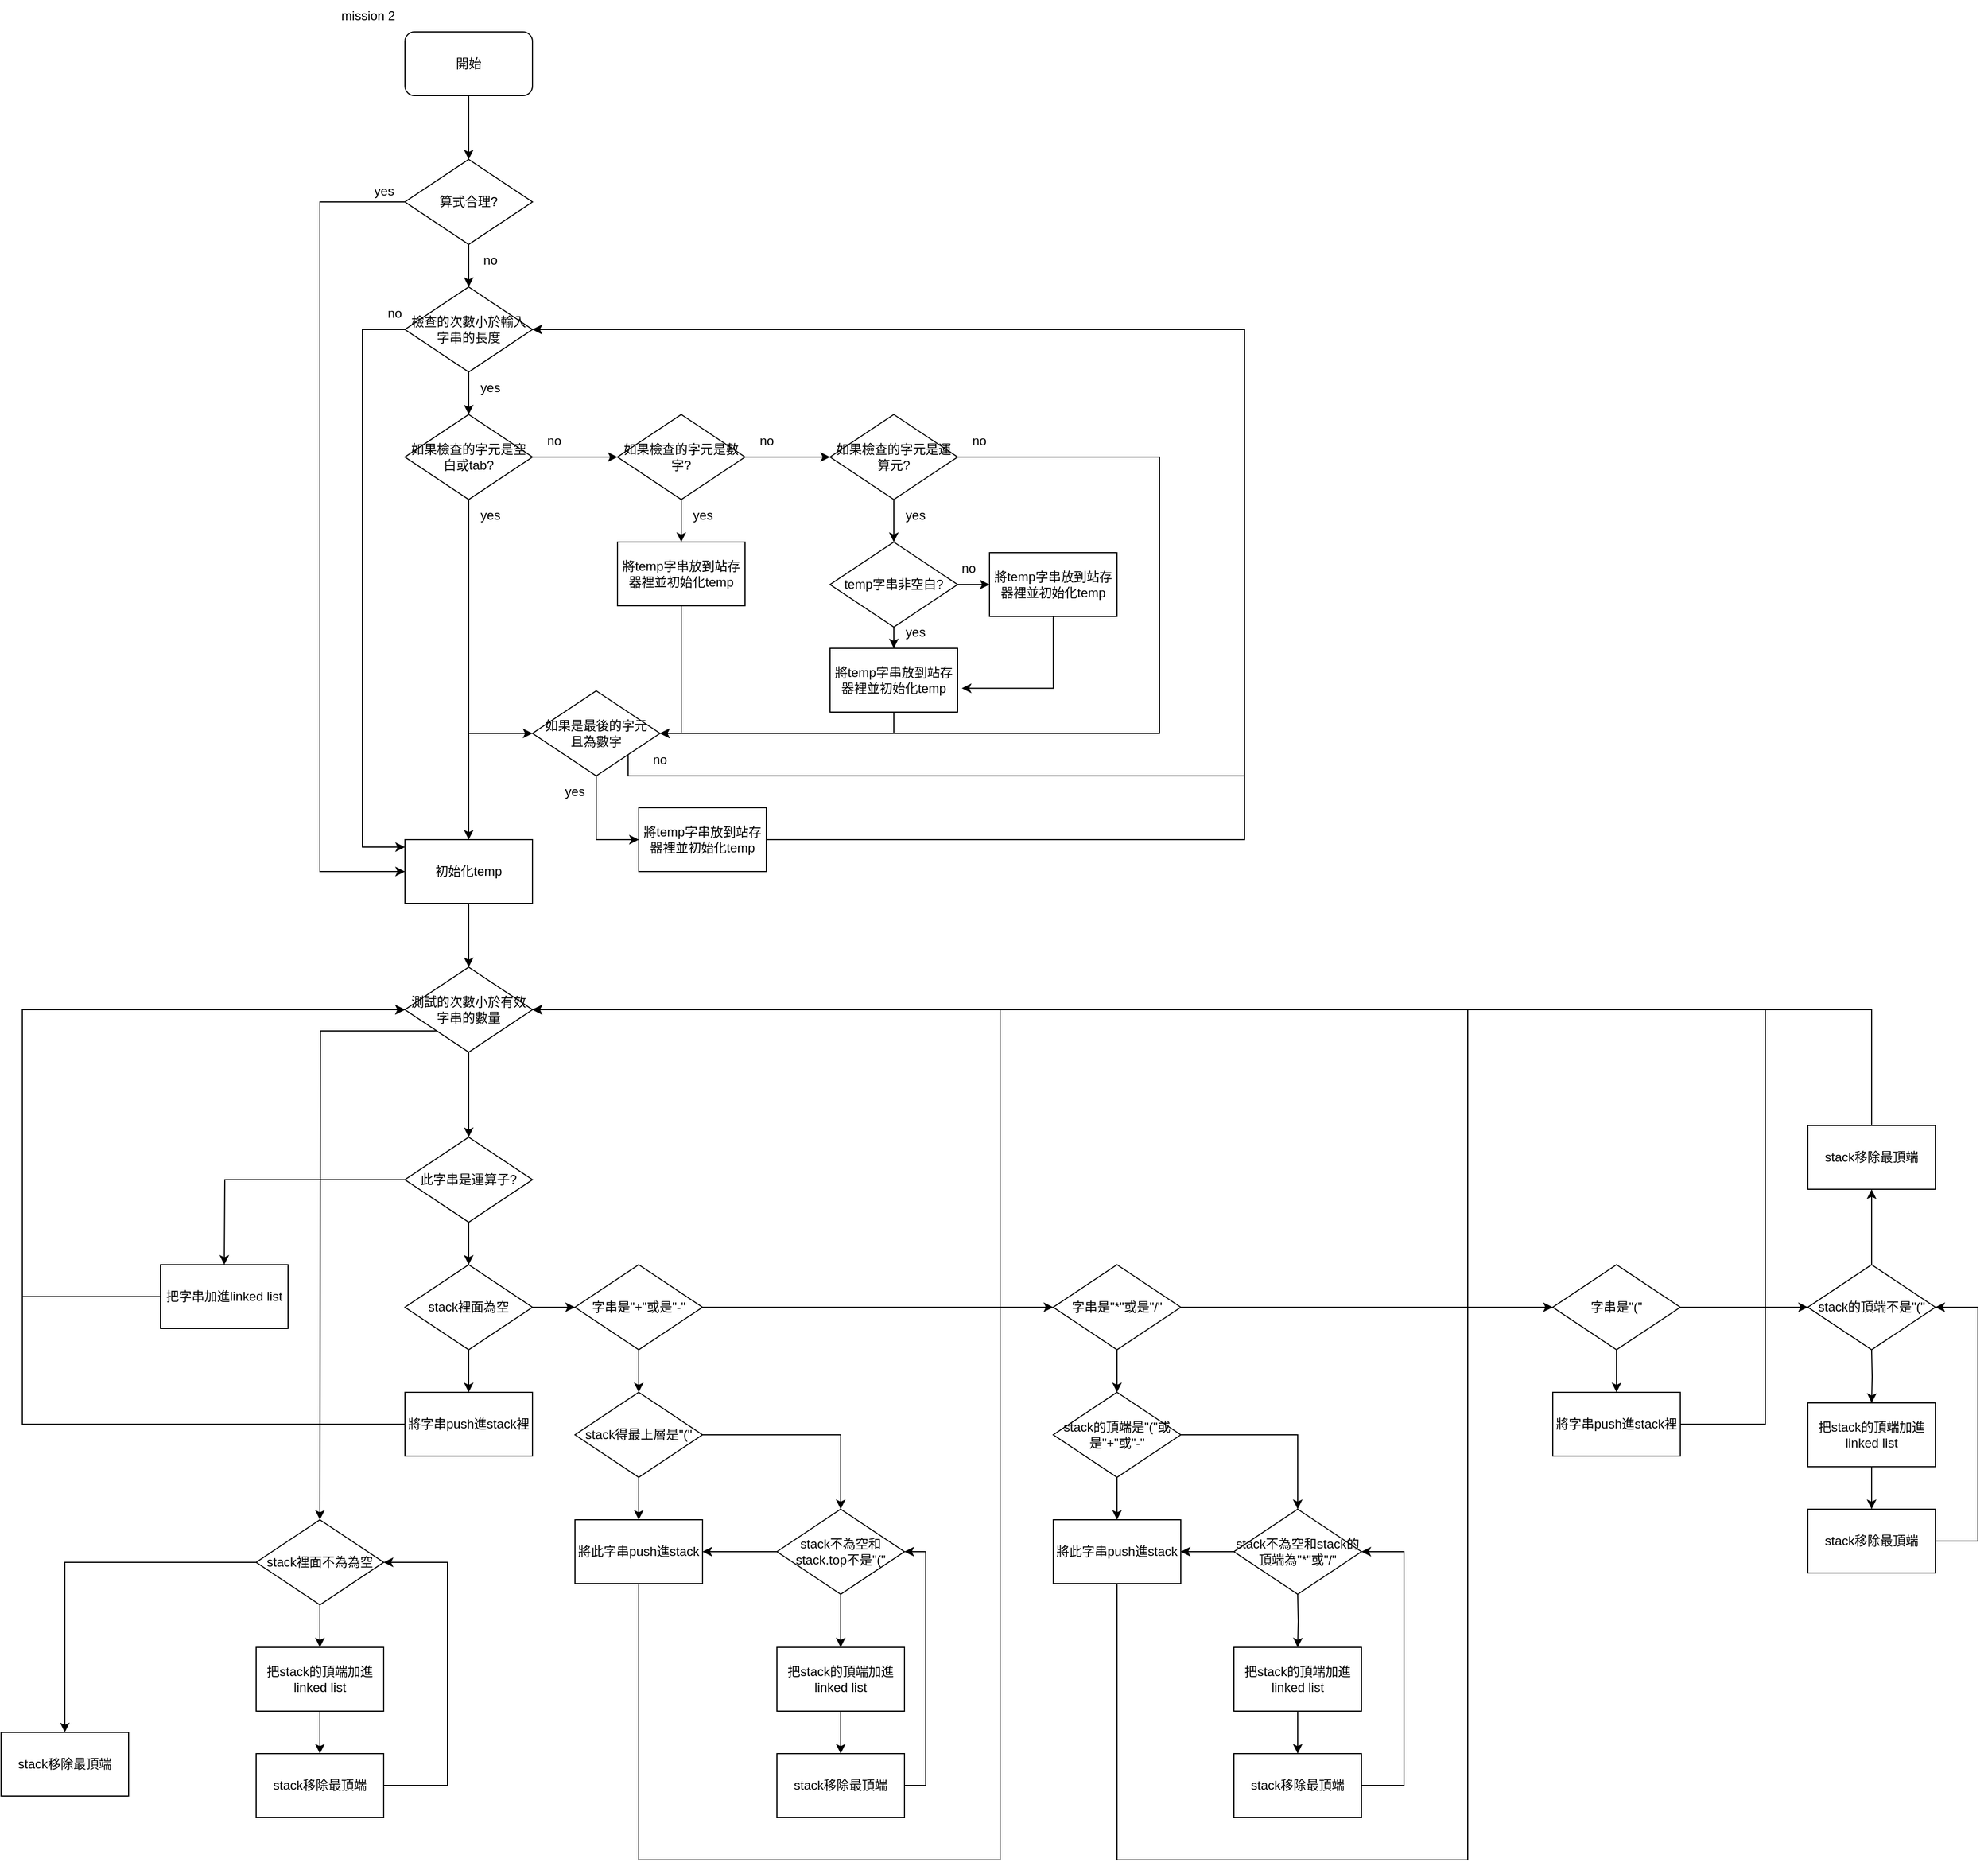 <mxfile version="20.3.0" type="device"><diagram id="C5RBs43oDa-KdzZeNtuy" name="Page-1"><mxGraphModel dx="1787" dy="754" grid="1" gridSize="10" guides="1" tooltips="1" connect="1" arrows="1" fold="1" page="1" pageScale="1" pageWidth="827" pageHeight="1169" math="0" shadow="0"><root><mxCell id="WIyWlLk6GJQsqaUBKTNV-0"/><mxCell id="WIyWlLk6GJQsqaUBKTNV-1" parent="WIyWlLk6GJQsqaUBKTNV-0"/><mxCell id="LI0R8uIS6IaFRHY4zaZh-5" style="edgeStyle=orthogonalEdgeStyle;rounded=0;orthogonalLoop=1;jettySize=auto;html=1;exitX=0.5;exitY=1;exitDx=0;exitDy=0;entryX=0.5;entryY=0;entryDx=0;entryDy=0;" parent="WIyWlLk6GJQsqaUBKTNV-1" source="LI0R8uIS6IaFRHY4zaZh-0" edge="1"><mxGeometry relative="1" as="geometry"><mxPoint x="180" y="200" as="targetPoint"/></mxGeometry></mxCell><mxCell id="LI0R8uIS6IaFRHY4zaZh-0" value="開始" style="rounded=1;whiteSpace=wrap;html=1;" parent="WIyWlLk6GJQsqaUBKTNV-1" vertex="1"><mxGeometry x="120" y="80" width="120" height="60" as="geometry"/></mxCell><mxCell id="LI0R8uIS6IaFRHY4zaZh-1" value="mission 2" style="text;html=1;align=center;verticalAlign=middle;resizable=0;points=[];autosize=1;strokeColor=none;fillColor=none;" parent="WIyWlLk6GJQsqaUBKTNV-1" vertex="1"><mxGeometry x="50" y="50" width="70" height="30" as="geometry"/></mxCell><mxCell id="I65smoZXzK1fTxaCixAq-2" style="edgeStyle=orthogonalEdgeStyle;rounded=0;orthogonalLoop=1;jettySize=auto;html=1;entryX=0;entryY=0.5;entryDx=0;entryDy=0;" parent="WIyWlLk6GJQsqaUBKTNV-1" source="I65smoZXzK1fTxaCixAq-0" edge="1"><mxGeometry relative="1" as="geometry"><mxPoint x="120" y="870" as="targetPoint"/><Array as="points"><mxPoint x="40" y="240"/><mxPoint x="40" y="870"/></Array></mxGeometry></mxCell><mxCell id="I65smoZXzK1fTxaCixAq-5" value="" style="edgeStyle=orthogonalEdgeStyle;rounded=0;orthogonalLoop=1;jettySize=auto;html=1;" parent="WIyWlLk6GJQsqaUBKTNV-1" source="I65smoZXzK1fTxaCixAq-0" target="I65smoZXzK1fTxaCixAq-4" edge="1"><mxGeometry relative="1" as="geometry"/></mxCell><mxCell id="I65smoZXzK1fTxaCixAq-0" value="算式合理?" style="rhombus;whiteSpace=wrap;html=1;" parent="WIyWlLk6GJQsqaUBKTNV-1" vertex="1"><mxGeometry x="120" y="200" width="120" height="80" as="geometry"/></mxCell><mxCell id="I65smoZXzK1fTxaCixAq-3" value="yes" style="text;html=1;align=center;verticalAlign=middle;resizable=0;points=[];autosize=1;strokeColor=none;fillColor=none;" parent="WIyWlLk6GJQsqaUBKTNV-1" vertex="1"><mxGeometry x="80" y="215" width="40" height="30" as="geometry"/></mxCell><mxCell id="I65smoZXzK1fTxaCixAq-7" value="" style="edgeStyle=orthogonalEdgeStyle;rounded=0;orthogonalLoop=1;jettySize=auto;html=1;" parent="WIyWlLk6GJQsqaUBKTNV-1" source="I65smoZXzK1fTxaCixAq-4" target="I65smoZXzK1fTxaCixAq-6" edge="1"><mxGeometry relative="1" as="geometry"/></mxCell><mxCell id="I65smoZXzK1fTxaCixAq-38" style="edgeStyle=orthogonalEdgeStyle;rounded=0;orthogonalLoop=1;jettySize=auto;html=1;entryX=0.5;entryY=0;entryDx=0;entryDy=0;entryPerimeter=0;" parent="WIyWlLk6GJQsqaUBKTNV-1" source="I65smoZXzK1fTxaCixAq-4" target="I65smoZXzK1fTxaCixAq-50" edge="1"><mxGeometry relative="1" as="geometry"><mxPoint x="180" y="840" as="targetPoint"/></mxGeometry></mxCell><mxCell id="I65smoZXzK1fTxaCixAq-39" style="edgeStyle=orthogonalEdgeStyle;rounded=0;orthogonalLoop=1;jettySize=auto;html=1;entryX=0;entryY=0.133;entryDx=0;entryDy=0;entryPerimeter=0;" parent="WIyWlLk6GJQsqaUBKTNV-1" source="I65smoZXzK1fTxaCixAq-4" target="I65smoZXzK1fTxaCixAq-50" edge="1"><mxGeometry relative="1" as="geometry"><mxPoint x="120" y="847.2" as="targetPoint"/><Array as="points"><mxPoint x="80" y="360"/><mxPoint x="80" y="847"/></Array></mxGeometry></mxCell><mxCell id="I65smoZXzK1fTxaCixAq-4" value="檢查的次數小於輸入字串的長度" style="rhombus;whiteSpace=wrap;html=1;" parent="WIyWlLk6GJQsqaUBKTNV-1" vertex="1"><mxGeometry x="120" y="320" width="120" height="80" as="geometry"/></mxCell><mxCell id="I65smoZXzK1fTxaCixAq-9" value="" style="edgeStyle=orthogonalEdgeStyle;rounded=0;orthogonalLoop=1;jettySize=auto;html=1;" parent="WIyWlLk6GJQsqaUBKTNV-1" source="I65smoZXzK1fTxaCixAq-6" target="I65smoZXzK1fTxaCixAq-8" edge="1"><mxGeometry relative="1" as="geometry"/></mxCell><mxCell id="I65smoZXzK1fTxaCixAq-14" value="" style="edgeStyle=orthogonalEdgeStyle;rounded=0;orthogonalLoop=1;jettySize=auto;html=1;entryX=0;entryY=0.5;entryDx=0;entryDy=0;" parent="WIyWlLk6GJQsqaUBKTNV-1" source="I65smoZXzK1fTxaCixAq-6" target="I65smoZXzK1fTxaCixAq-15" edge="1"><mxGeometry relative="1" as="geometry"><mxPoint x="180" y="600" as="targetPoint"/></mxGeometry></mxCell><mxCell id="I65smoZXzK1fTxaCixAq-6" value="如果檢查的字元是空白或tab?" style="rhombus;whiteSpace=wrap;html=1;" parent="WIyWlLk6GJQsqaUBKTNV-1" vertex="1"><mxGeometry x="120" y="440" width="120" height="80" as="geometry"/></mxCell><mxCell id="I65smoZXzK1fTxaCixAq-11" value="" style="edgeStyle=orthogonalEdgeStyle;rounded=0;orthogonalLoop=1;jettySize=auto;html=1;" parent="WIyWlLk6GJQsqaUBKTNV-1" source="I65smoZXzK1fTxaCixAq-8" target="I65smoZXzK1fTxaCixAq-10" edge="1"><mxGeometry relative="1" as="geometry"/></mxCell><mxCell id="I65smoZXzK1fTxaCixAq-17" value="" style="edgeStyle=orthogonalEdgeStyle;rounded=0;orthogonalLoop=1;jettySize=auto;html=1;" parent="WIyWlLk6GJQsqaUBKTNV-1" source="I65smoZXzK1fTxaCixAq-8" edge="1"><mxGeometry relative="1" as="geometry"><mxPoint x="380" y="560" as="targetPoint"/></mxGeometry></mxCell><mxCell id="I65smoZXzK1fTxaCixAq-8" value="如果檢查的字元是數字?" style="rhombus;whiteSpace=wrap;html=1;" parent="WIyWlLk6GJQsqaUBKTNV-1" vertex="1"><mxGeometry x="320" y="440" width="120" height="80" as="geometry"/></mxCell><mxCell id="I65smoZXzK1fTxaCixAq-21" value="" style="edgeStyle=orthogonalEdgeStyle;rounded=0;orthogonalLoop=1;jettySize=auto;html=1;" parent="WIyWlLk6GJQsqaUBKTNV-1" source="I65smoZXzK1fTxaCixAq-10" target="I65smoZXzK1fTxaCixAq-20" edge="1"><mxGeometry relative="1" as="geometry"/></mxCell><mxCell id="I65smoZXzK1fTxaCixAq-22" style="edgeStyle=orthogonalEdgeStyle;rounded=0;orthogonalLoop=1;jettySize=auto;html=1;entryX=1;entryY=0.5;entryDx=0;entryDy=0;" parent="WIyWlLk6GJQsqaUBKTNV-1" source="I65smoZXzK1fTxaCixAq-10" target="I65smoZXzK1fTxaCixAq-15" edge="1"><mxGeometry relative="1" as="geometry"><Array as="points"><mxPoint x="830" y="480"/><mxPoint x="830" y="740"/></Array></mxGeometry></mxCell><mxCell id="I65smoZXzK1fTxaCixAq-10" value="如果檢查的字元是運算元?" style="rhombus;whiteSpace=wrap;html=1;" parent="WIyWlLk6GJQsqaUBKTNV-1" vertex="1"><mxGeometry x="520" y="440" width="120" height="80" as="geometry"/></mxCell><mxCell id="I65smoZXzK1fTxaCixAq-32" style="edgeStyle=orthogonalEdgeStyle;rounded=0;orthogonalLoop=1;jettySize=auto;html=1;entryX=0;entryY=0.5;entryDx=0;entryDy=0;" parent="WIyWlLk6GJQsqaUBKTNV-1" source="I65smoZXzK1fTxaCixAq-15" target="I65smoZXzK1fTxaCixAq-30" edge="1"><mxGeometry relative="1" as="geometry"/></mxCell><mxCell id="I65smoZXzK1fTxaCixAq-34" style="edgeStyle=orthogonalEdgeStyle;rounded=0;orthogonalLoop=1;jettySize=auto;html=1;exitX=1;exitY=1;exitDx=0;exitDy=0;entryX=1;entryY=0.5;entryDx=0;entryDy=0;" parent="WIyWlLk6GJQsqaUBKTNV-1" source="I65smoZXzK1fTxaCixAq-15" target="I65smoZXzK1fTxaCixAq-4" edge="1"><mxGeometry relative="1" as="geometry"><mxPoint x="237.6" y="360" as="targetPoint"/><Array as="points"><mxPoint x="330" y="780"/><mxPoint x="910" y="780"/><mxPoint x="910" y="360"/></Array></mxGeometry></mxCell><mxCell id="I65smoZXzK1fTxaCixAq-15" value="如果是最後的字元&lt;br&gt;且為數字" style="rhombus;whiteSpace=wrap;html=1;" parent="WIyWlLk6GJQsqaUBKTNV-1" vertex="1"><mxGeometry x="240" y="700" width="120" height="80" as="geometry"/></mxCell><mxCell id="I65smoZXzK1fTxaCixAq-19" style="edgeStyle=orthogonalEdgeStyle;rounded=0;orthogonalLoop=1;jettySize=auto;html=1;entryX=1;entryY=0.5;entryDx=0;entryDy=0;" parent="WIyWlLk6GJQsqaUBKTNV-1" source="I65smoZXzK1fTxaCixAq-18" target="I65smoZXzK1fTxaCixAq-15" edge="1"><mxGeometry relative="1" as="geometry"/></mxCell><mxCell id="I65smoZXzK1fTxaCixAq-18" value="將temp字串放到站存器裡並初始化temp" style="rounded=0;whiteSpace=wrap;html=1;" parent="WIyWlLk6GJQsqaUBKTNV-1" vertex="1"><mxGeometry x="320" y="560" width="120" height="60" as="geometry"/></mxCell><mxCell id="I65smoZXzK1fTxaCixAq-25" style="edgeStyle=orthogonalEdgeStyle;rounded=0;orthogonalLoop=1;jettySize=auto;html=1;entryX=0;entryY=0.5;entryDx=0;entryDy=0;" parent="WIyWlLk6GJQsqaUBKTNV-1" source="I65smoZXzK1fTxaCixAq-20" target="I65smoZXzK1fTxaCixAq-23" edge="1"><mxGeometry relative="1" as="geometry"/></mxCell><mxCell id="I65smoZXzK1fTxaCixAq-27" value="" style="edgeStyle=orthogonalEdgeStyle;rounded=0;orthogonalLoop=1;jettySize=auto;html=1;" parent="WIyWlLk6GJQsqaUBKTNV-1" source="I65smoZXzK1fTxaCixAq-20" target="I65smoZXzK1fTxaCixAq-26" edge="1"><mxGeometry relative="1" as="geometry"/></mxCell><mxCell id="I65smoZXzK1fTxaCixAq-20" value="temp字串非空白?" style="rhombus;whiteSpace=wrap;html=1;" parent="WIyWlLk6GJQsqaUBKTNV-1" vertex="1"><mxGeometry x="520" y="560" width="120" height="80" as="geometry"/></mxCell><mxCell id="I65smoZXzK1fTxaCixAq-28" style="edgeStyle=orthogonalEdgeStyle;rounded=0;orthogonalLoop=1;jettySize=auto;html=1;entryX=1.033;entryY=0.627;entryDx=0;entryDy=0;entryPerimeter=0;" parent="WIyWlLk6GJQsqaUBKTNV-1" source="I65smoZXzK1fTxaCixAq-23" target="I65smoZXzK1fTxaCixAq-26" edge="1"><mxGeometry relative="1" as="geometry"><Array as="points"><mxPoint x="730" y="698"/></Array></mxGeometry></mxCell><mxCell id="I65smoZXzK1fTxaCixAq-23" value="將temp字串放到站存器裡並初始化temp" style="whiteSpace=wrap;html=1;" parent="WIyWlLk6GJQsqaUBKTNV-1" vertex="1"><mxGeometry x="670" y="570" width="120" height="60" as="geometry"/></mxCell><mxCell id="I65smoZXzK1fTxaCixAq-29" style="edgeStyle=orthogonalEdgeStyle;rounded=0;orthogonalLoop=1;jettySize=auto;html=1;" parent="WIyWlLk6GJQsqaUBKTNV-1" source="I65smoZXzK1fTxaCixAq-26" target="I65smoZXzK1fTxaCixAq-15" edge="1"><mxGeometry relative="1" as="geometry"><Array as="points"><mxPoint x="580" y="740"/></Array></mxGeometry></mxCell><mxCell id="I65smoZXzK1fTxaCixAq-26" value="將temp字串放到站存器裡並初始化temp" style="whiteSpace=wrap;html=1;" parent="WIyWlLk6GJQsqaUBKTNV-1" vertex="1"><mxGeometry x="520" y="660" width="120" height="60" as="geometry"/></mxCell><mxCell id="I65smoZXzK1fTxaCixAq-33" style="edgeStyle=orthogonalEdgeStyle;rounded=0;orthogonalLoop=1;jettySize=auto;html=1;entryX=1;entryY=0.5;entryDx=0;entryDy=0;" parent="WIyWlLk6GJQsqaUBKTNV-1" source="I65smoZXzK1fTxaCixAq-30" target="I65smoZXzK1fTxaCixAq-4" edge="1"><mxGeometry relative="1" as="geometry"><Array as="points"><mxPoint x="910" y="840"/><mxPoint x="910" y="360"/></Array></mxGeometry></mxCell><mxCell id="I65smoZXzK1fTxaCixAq-30" value="將temp字串放到站存器裡並初始化temp" style="whiteSpace=wrap;html=1;" parent="WIyWlLk6GJQsqaUBKTNV-1" vertex="1"><mxGeometry x="340" y="810" width="120" height="60" as="geometry"/></mxCell><mxCell id="I65smoZXzK1fTxaCixAq-35" value="no" style="text;html=1;strokeColor=none;fillColor=none;align=center;verticalAlign=middle;whiteSpace=wrap;rounded=0;" parent="WIyWlLk6GJQsqaUBKTNV-1" vertex="1"><mxGeometry x="330.0" y="750" width="60" height="30" as="geometry"/></mxCell><mxCell id="I65smoZXzK1fTxaCixAq-36" value="yes" style="text;html=1;strokeColor=none;fillColor=none;align=center;verticalAlign=middle;whiteSpace=wrap;rounded=0;" parent="WIyWlLk6GJQsqaUBKTNV-1" vertex="1"><mxGeometry x="250.0" y="780" width="60" height="30" as="geometry"/></mxCell><mxCell id="I65smoZXzK1fTxaCixAq-37" value="no" style="text;html=1;align=center;verticalAlign=middle;resizable=0;points=[];autosize=1;strokeColor=none;fillColor=none;" parent="WIyWlLk6GJQsqaUBKTNV-1" vertex="1"><mxGeometry x="180" y="280" width="40" height="30" as="geometry"/></mxCell><mxCell id="I65smoZXzK1fTxaCixAq-40" value="no" style="text;html=1;align=center;verticalAlign=middle;resizable=0;points=[];autosize=1;strokeColor=none;fillColor=none;" parent="WIyWlLk6GJQsqaUBKTNV-1" vertex="1"><mxGeometry x="90" y="330" width="40" height="30" as="geometry"/></mxCell><mxCell id="I65smoZXzK1fTxaCixAq-41" value="yes" style="text;html=1;align=center;verticalAlign=middle;resizable=0;points=[];autosize=1;strokeColor=none;fillColor=none;" parent="WIyWlLk6GJQsqaUBKTNV-1" vertex="1"><mxGeometry x="180" y="400" width="40" height="30" as="geometry"/></mxCell><mxCell id="I65smoZXzK1fTxaCixAq-42" value="yes" style="text;html=1;align=center;verticalAlign=middle;resizable=0;points=[];autosize=1;strokeColor=none;fillColor=none;" parent="WIyWlLk6GJQsqaUBKTNV-1" vertex="1"><mxGeometry x="180" y="520" width="40" height="30" as="geometry"/></mxCell><mxCell id="I65smoZXzK1fTxaCixAq-43" value="yes" style="text;html=1;align=center;verticalAlign=middle;resizable=0;points=[];autosize=1;strokeColor=none;fillColor=none;" parent="WIyWlLk6GJQsqaUBKTNV-1" vertex="1"><mxGeometry x="380" y="520" width="40" height="30" as="geometry"/></mxCell><mxCell id="I65smoZXzK1fTxaCixAq-44" value="yes" style="text;html=1;align=center;verticalAlign=middle;resizable=0;points=[];autosize=1;strokeColor=none;fillColor=none;" parent="WIyWlLk6GJQsqaUBKTNV-1" vertex="1"><mxGeometry x="580" y="520" width="40" height="30" as="geometry"/></mxCell><mxCell id="I65smoZXzK1fTxaCixAq-45" value="yes" style="text;html=1;align=center;verticalAlign=middle;resizable=0;points=[];autosize=1;strokeColor=none;fillColor=none;" parent="WIyWlLk6GJQsqaUBKTNV-1" vertex="1"><mxGeometry x="580" y="630" width="40" height="30" as="geometry"/></mxCell><mxCell id="I65smoZXzK1fTxaCixAq-46" value="no" style="text;html=1;align=center;verticalAlign=middle;resizable=0;points=[];autosize=1;strokeColor=none;fillColor=none;" parent="WIyWlLk6GJQsqaUBKTNV-1" vertex="1"><mxGeometry x="240" y="450" width="40" height="30" as="geometry"/></mxCell><mxCell id="I65smoZXzK1fTxaCixAq-47" value="no" style="text;html=1;align=center;verticalAlign=middle;resizable=0;points=[];autosize=1;strokeColor=none;fillColor=none;" parent="WIyWlLk6GJQsqaUBKTNV-1" vertex="1"><mxGeometry x="440" y="450" width="40" height="30" as="geometry"/></mxCell><mxCell id="I65smoZXzK1fTxaCixAq-48" value="no" style="text;html=1;align=center;verticalAlign=middle;resizable=0;points=[];autosize=1;strokeColor=none;fillColor=none;" parent="WIyWlLk6GJQsqaUBKTNV-1" vertex="1"><mxGeometry x="640" y="450" width="40" height="30" as="geometry"/></mxCell><mxCell id="I65smoZXzK1fTxaCixAq-49" value="no" style="text;html=1;align=center;verticalAlign=middle;resizable=0;points=[];autosize=1;strokeColor=none;fillColor=none;" parent="WIyWlLk6GJQsqaUBKTNV-1" vertex="1"><mxGeometry x="630" y="570" width="40" height="30" as="geometry"/></mxCell><mxCell id="I65smoZXzK1fTxaCixAq-52" value="" style="edgeStyle=orthogonalEdgeStyle;rounded=0;orthogonalLoop=1;jettySize=auto;html=1;" parent="WIyWlLk6GJQsqaUBKTNV-1" source="I65smoZXzK1fTxaCixAq-50" target="I65smoZXzK1fTxaCixAq-51" edge="1"><mxGeometry relative="1" as="geometry"/></mxCell><mxCell id="I65smoZXzK1fTxaCixAq-50" value="初始化temp" style="rounded=0;whiteSpace=wrap;html=1;" parent="WIyWlLk6GJQsqaUBKTNV-1" vertex="1"><mxGeometry x="120" y="840" width="120" height="60" as="geometry"/></mxCell><mxCell id="I65smoZXzK1fTxaCixAq-54" value="" style="edgeStyle=orthogonalEdgeStyle;rounded=0;orthogonalLoop=1;jettySize=auto;html=1;" parent="WIyWlLk6GJQsqaUBKTNV-1" source="I65smoZXzK1fTxaCixAq-51" target="I65smoZXzK1fTxaCixAq-53" edge="1"><mxGeometry relative="1" as="geometry"/></mxCell><mxCell id="2yVnwoY8-skFu1-rySGu-0" style="edgeStyle=orthogonalEdgeStyle;rounded=0;orthogonalLoop=1;jettySize=auto;html=1;exitX=0;exitY=1;exitDx=0;exitDy=0;" edge="1" parent="WIyWlLk6GJQsqaUBKTNV-1" source="I65smoZXzK1fTxaCixAq-51"><mxGeometry relative="1" as="geometry"><mxPoint x="40" y="1480" as="targetPoint"/></mxGeometry></mxCell><mxCell id="I65smoZXzK1fTxaCixAq-51" value="測試的次數小於有效字串的數量" style="rhombus;whiteSpace=wrap;html=1;rounded=0;" parent="WIyWlLk6GJQsqaUBKTNV-1" vertex="1"><mxGeometry x="120" y="960" width="120" height="80" as="geometry"/></mxCell><mxCell id="I65smoZXzK1fTxaCixAq-58" value="" style="edgeStyle=orthogonalEdgeStyle;rounded=0;orthogonalLoop=1;jettySize=auto;html=1;" parent="WIyWlLk6GJQsqaUBKTNV-1" source="I65smoZXzK1fTxaCixAq-53" target="I65smoZXzK1fTxaCixAq-57" edge="1"><mxGeometry relative="1" as="geometry"/></mxCell><mxCell id="I65smoZXzK1fTxaCixAq-112" style="edgeStyle=orthogonalEdgeStyle;rounded=0;orthogonalLoop=1;jettySize=auto;html=1;" parent="WIyWlLk6GJQsqaUBKTNV-1" source="I65smoZXzK1fTxaCixAq-53" edge="1"><mxGeometry relative="1" as="geometry"><mxPoint x="-50" y="1240" as="targetPoint"/></mxGeometry></mxCell><mxCell id="I65smoZXzK1fTxaCixAq-53" value="此字串是運算子?" style="rhombus;whiteSpace=wrap;html=1;rounded=0;" parent="WIyWlLk6GJQsqaUBKTNV-1" vertex="1"><mxGeometry x="120" y="1120" width="120" height="80" as="geometry"/></mxCell><mxCell id="I65smoZXzK1fTxaCixAq-60" value="" style="edgeStyle=orthogonalEdgeStyle;rounded=0;orthogonalLoop=1;jettySize=auto;html=1;" parent="WIyWlLk6GJQsqaUBKTNV-1" source="I65smoZXzK1fTxaCixAq-57" target="I65smoZXzK1fTxaCixAq-59" edge="1"><mxGeometry relative="1" as="geometry"/></mxCell><mxCell id="I65smoZXzK1fTxaCixAq-62" value="" style="edgeStyle=orthogonalEdgeStyle;rounded=0;orthogonalLoop=1;jettySize=auto;html=1;" parent="WIyWlLk6GJQsqaUBKTNV-1" source="I65smoZXzK1fTxaCixAq-57" target="I65smoZXzK1fTxaCixAq-61" edge="1"><mxGeometry relative="1" as="geometry"/></mxCell><mxCell id="I65smoZXzK1fTxaCixAq-57" value="stack裡面為空" style="rhombus;whiteSpace=wrap;html=1;rounded=0;" parent="WIyWlLk6GJQsqaUBKTNV-1" vertex="1"><mxGeometry x="120" y="1240" width="120" height="80" as="geometry"/></mxCell><mxCell id="I65smoZXzK1fTxaCixAq-114" style="edgeStyle=orthogonalEdgeStyle;rounded=0;orthogonalLoop=1;jettySize=auto;html=1;entryX=0;entryY=0.5;entryDx=0;entryDy=0;" parent="WIyWlLk6GJQsqaUBKTNV-1" source="I65smoZXzK1fTxaCixAq-59" target="I65smoZXzK1fTxaCixAq-51" edge="1"><mxGeometry relative="1" as="geometry"><Array as="points"><mxPoint x="-240" y="1390"/><mxPoint x="-240" y="1000"/></Array></mxGeometry></mxCell><mxCell id="2yVnwoY8-skFu1-rySGu-1" style="edgeStyle=orthogonalEdgeStyle;rounded=0;orthogonalLoop=1;jettySize=auto;html=1;entryX=0;entryY=0.5;entryDx=0;entryDy=0;" edge="1" parent="WIyWlLk6GJQsqaUBKTNV-1" source="I65smoZXzK1fTxaCixAq-59" target="I65smoZXzK1fTxaCixAq-51"><mxGeometry relative="1" as="geometry"><Array as="points"><mxPoint x="-240" y="1390"/><mxPoint x="-240" y="1000"/></Array></mxGeometry></mxCell><mxCell id="I65smoZXzK1fTxaCixAq-59" value="將字串push進stack裡" style="whiteSpace=wrap;html=1;rounded=0;" parent="WIyWlLk6GJQsqaUBKTNV-1" vertex="1"><mxGeometry x="120" y="1360" width="120" height="60" as="geometry"/></mxCell><mxCell id="I65smoZXzK1fTxaCixAq-64" value="" style="edgeStyle=orthogonalEdgeStyle;rounded=0;orthogonalLoop=1;jettySize=auto;html=1;" parent="WIyWlLk6GJQsqaUBKTNV-1" source="I65smoZXzK1fTxaCixAq-61" target="I65smoZXzK1fTxaCixAq-63" edge="1"><mxGeometry relative="1" as="geometry"/></mxCell><mxCell id="I65smoZXzK1fTxaCixAq-81" value="" style="edgeStyle=orthogonalEdgeStyle;rounded=0;orthogonalLoop=1;jettySize=auto;html=1;" parent="WIyWlLk6GJQsqaUBKTNV-1" source="I65smoZXzK1fTxaCixAq-61" target="I65smoZXzK1fTxaCixAq-80" edge="1"><mxGeometry relative="1" as="geometry"/></mxCell><mxCell id="I65smoZXzK1fTxaCixAq-61" value="字串是&quot;+&quot;或是&quot;-&quot;" style="rhombus;whiteSpace=wrap;html=1;rounded=0;" parent="WIyWlLk6GJQsqaUBKTNV-1" vertex="1"><mxGeometry x="280" y="1240" width="120" height="80" as="geometry"/></mxCell><mxCell id="I65smoZXzK1fTxaCixAq-66" value="" style="edgeStyle=orthogonalEdgeStyle;rounded=0;orthogonalLoop=1;jettySize=auto;html=1;" parent="WIyWlLk6GJQsqaUBKTNV-1" source="I65smoZXzK1fTxaCixAq-63" target="I65smoZXzK1fTxaCixAq-65" edge="1"><mxGeometry relative="1" as="geometry"/></mxCell><mxCell id="I65smoZXzK1fTxaCixAq-72" value="" style="edgeStyle=orthogonalEdgeStyle;rounded=0;orthogonalLoop=1;jettySize=auto;html=1;" parent="WIyWlLk6GJQsqaUBKTNV-1" source="I65smoZXzK1fTxaCixAq-63" target="I65smoZXzK1fTxaCixAq-71" edge="1"><mxGeometry relative="1" as="geometry"/></mxCell><mxCell id="I65smoZXzK1fTxaCixAq-63" value="stack得最上層是&quot;(&quot;" style="rhombus;whiteSpace=wrap;html=1;rounded=0;" parent="WIyWlLk6GJQsqaUBKTNV-1" vertex="1"><mxGeometry x="280" y="1360" width="120" height="80" as="geometry"/></mxCell><mxCell id="I65smoZXzK1fTxaCixAq-79" style="edgeStyle=orthogonalEdgeStyle;rounded=0;orthogonalLoop=1;jettySize=auto;html=1;entryX=1;entryY=0.5;entryDx=0;entryDy=0;" parent="WIyWlLk6GJQsqaUBKTNV-1" source="I65smoZXzK1fTxaCixAq-65" target="I65smoZXzK1fTxaCixAq-51" edge="1"><mxGeometry relative="1" as="geometry"><mxPoint x="680" y="1160" as="targetPoint"/><Array as="points"><mxPoint x="340" y="1800"/><mxPoint x="680" y="1800"/><mxPoint x="680" y="1000"/></Array></mxGeometry></mxCell><mxCell id="I65smoZXzK1fTxaCixAq-65" value="將此字串push進stack" style="whiteSpace=wrap;html=1;rounded=0;" parent="WIyWlLk6GJQsqaUBKTNV-1" vertex="1"><mxGeometry x="280" y="1480" width="120" height="60" as="geometry"/></mxCell><mxCell id="I65smoZXzK1fTxaCixAq-74" value="" style="edgeStyle=orthogonalEdgeStyle;rounded=0;orthogonalLoop=1;jettySize=auto;html=1;" parent="WIyWlLk6GJQsqaUBKTNV-1" source="I65smoZXzK1fTxaCixAq-71" target="I65smoZXzK1fTxaCixAq-73" edge="1"><mxGeometry relative="1" as="geometry"/></mxCell><mxCell id="I65smoZXzK1fTxaCixAq-78" style="edgeStyle=orthogonalEdgeStyle;rounded=0;orthogonalLoop=1;jettySize=auto;html=1;entryX=1;entryY=0.5;entryDx=0;entryDy=0;" parent="WIyWlLk6GJQsqaUBKTNV-1" source="I65smoZXzK1fTxaCixAq-71" target="I65smoZXzK1fTxaCixAq-65" edge="1"><mxGeometry relative="1" as="geometry"/></mxCell><mxCell id="I65smoZXzK1fTxaCixAq-71" value="stack不為空和stack.top不是&quot;(&quot;" style="rhombus;whiteSpace=wrap;html=1;rounded=0;" parent="WIyWlLk6GJQsqaUBKTNV-1" vertex="1"><mxGeometry x="470" y="1470" width="120" height="80" as="geometry"/></mxCell><mxCell id="I65smoZXzK1fTxaCixAq-76" value="" style="edgeStyle=orthogonalEdgeStyle;rounded=0;orthogonalLoop=1;jettySize=auto;html=1;" parent="WIyWlLk6GJQsqaUBKTNV-1" source="I65smoZXzK1fTxaCixAq-73" target="I65smoZXzK1fTxaCixAq-75" edge="1"><mxGeometry relative="1" as="geometry"/></mxCell><mxCell id="I65smoZXzK1fTxaCixAq-73" value="把stack的頂端加進linked list" style="whiteSpace=wrap;html=1;rounded=0;" parent="WIyWlLk6GJQsqaUBKTNV-1" vertex="1"><mxGeometry x="470" y="1600" width="120" height="60" as="geometry"/></mxCell><mxCell id="I65smoZXzK1fTxaCixAq-77" style="edgeStyle=orthogonalEdgeStyle;rounded=0;orthogonalLoop=1;jettySize=auto;html=1;entryX=1;entryY=0.5;entryDx=0;entryDy=0;" parent="WIyWlLk6GJQsqaUBKTNV-1" source="I65smoZXzK1fTxaCixAq-75" target="I65smoZXzK1fTxaCixAq-71" edge="1"><mxGeometry relative="1" as="geometry"><Array as="points"><mxPoint x="610" y="1730"/><mxPoint x="610" y="1510"/></Array></mxGeometry></mxCell><mxCell id="I65smoZXzK1fTxaCixAq-75" value="stack移除最頂端" style="whiteSpace=wrap;html=1;rounded=0;" parent="WIyWlLk6GJQsqaUBKTNV-1" vertex="1"><mxGeometry x="470" y="1700" width="120" height="60" as="geometry"/></mxCell><mxCell id="I65smoZXzK1fTxaCixAq-83" value="" style="edgeStyle=orthogonalEdgeStyle;rounded=0;orthogonalLoop=1;jettySize=auto;html=1;" parent="WIyWlLk6GJQsqaUBKTNV-1" source="I65smoZXzK1fTxaCixAq-80" target="I65smoZXzK1fTxaCixAq-82" edge="1"><mxGeometry relative="1" as="geometry"/></mxCell><mxCell id="I65smoZXzK1fTxaCixAq-97" style="edgeStyle=orthogonalEdgeStyle;rounded=0;orthogonalLoop=1;jettySize=auto;html=1;" parent="WIyWlLk6GJQsqaUBKTNV-1" source="I65smoZXzK1fTxaCixAq-80" edge="1"><mxGeometry relative="1" as="geometry"><mxPoint x="1200" y="1280" as="targetPoint"/></mxGeometry></mxCell><mxCell id="I65smoZXzK1fTxaCixAq-80" value="字串是&quot;*&quot;或是&quot;/&quot;" style="rhombus;whiteSpace=wrap;html=1;rounded=0;" parent="WIyWlLk6GJQsqaUBKTNV-1" vertex="1"><mxGeometry x="730" y="1240" width="120" height="80" as="geometry"/></mxCell><mxCell id="I65smoZXzK1fTxaCixAq-85" value="" style="edgeStyle=orthogonalEdgeStyle;rounded=0;orthogonalLoop=1;jettySize=auto;html=1;" parent="WIyWlLk6GJQsqaUBKTNV-1" source="I65smoZXzK1fTxaCixAq-82" target="I65smoZXzK1fTxaCixAq-84" edge="1"><mxGeometry relative="1" as="geometry"/></mxCell><mxCell id="I65smoZXzK1fTxaCixAq-86" style="edgeStyle=orthogonalEdgeStyle;rounded=0;orthogonalLoop=1;jettySize=auto;html=1;" parent="WIyWlLk6GJQsqaUBKTNV-1" source="I65smoZXzK1fTxaCixAq-82" target="I65smoZXzK1fTxaCixAq-87" edge="1"><mxGeometry relative="1" as="geometry"><mxPoint x="960" y="1480" as="targetPoint"/></mxGeometry></mxCell><mxCell id="I65smoZXzK1fTxaCixAq-82" value="stack的頂端是&quot;(&quot;或是&quot;+&quot;或&quot;-&quot;" style="rhombus;whiteSpace=wrap;html=1;rounded=0;" parent="WIyWlLk6GJQsqaUBKTNV-1" vertex="1"><mxGeometry x="730" y="1360" width="120" height="80" as="geometry"/></mxCell><mxCell id="I65smoZXzK1fTxaCixAq-96" style="edgeStyle=orthogonalEdgeStyle;rounded=0;orthogonalLoop=1;jettySize=auto;html=1;entryX=1;entryY=0.5;entryDx=0;entryDy=0;" parent="WIyWlLk6GJQsqaUBKTNV-1" source="I65smoZXzK1fTxaCixAq-84" target="I65smoZXzK1fTxaCixAq-51" edge="1"><mxGeometry relative="1" as="geometry"><mxPoint x="1120" y="1160" as="targetPoint"/><Array as="points"><mxPoint x="790" y="1800"/><mxPoint x="1120" y="1800"/><mxPoint x="1120" y="1000"/></Array></mxGeometry></mxCell><mxCell id="I65smoZXzK1fTxaCixAq-84" value="將此字串push進stack" style="whiteSpace=wrap;html=1;rounded=0;" parent="WIyWlLk6GJQsqaUBKTNV-1" vertex="1"><mxGeometry x="730" y="1480" width="120" height="60" as="geometry"/></mxCell><mxCell id="I65smoZXzK1fTxaCixAq-95" style="edgeStyle=orthogonalEdgeStyle;rounded=0;orthogonalLoop=1;jettySize=auto;html=1;entryX=1;entryY=0.5;entryDx=0;entryDy=0;" parent="WIyWlLk6GJQsqaUBKTNV-1" source="I65smoZXzK1fTxaCixAq-87" target="I65smoZXzK1fTxaCixAq-84" edge="1"><mxGeometry relative="1" as="geometry"/></mxCell><mxCell id="I65smoZXzK1fTxaCixAq-87" value="stack不為空和stack的頂端為&quot;*&quot;或&quot;/&quot;" style="rhombus;whiteSpace=wrap;html=1;" parent="WIyWlLk6GJQsqaUBKTNV-1" vertex="1"><mxGeometry x="900" y="1470" width="120" height="80" as="geometry"/></mxCell><mxCell id="I65smoZXzK1fTxaCixAq-90" value="" style="edgeStyle=orthogonalEdgeStyle;rounded=0;orthogonalLoop=1;jettySize=auto;html=1;" parent="WIyWlLk6GJQsqaUBKTNV-1" target="I65smoZXzK1fTxaCixAq-92" edge="1"><mxGeometry relative="1" as="geometry"><mxPoint x="960" y="1550" as="sourcePoint"/></mxGeometry></mxCell><mxCell id="I65smoZXzK1fTxaCixAq-91" value="" style="edgeStyle=orthogonalEdgeStyle;rounded=0;orthogonalLoop=1;jettySize=auto;html=1;" parent="WIyWlLk6GJQsqaUBKTNV-1" source="I65smoZXzK1fTxaCixAq-92" target="I65smoZXzK1fTxaCixAq-93" edge="1"><mxGeometry relative="1" as="geometry"/></mxCell><mxCell id="I65smoZXzK1fTxaCixAq-92" value="把stack的頂端加進linked list" style="whiteSpace=wrap;html=1;rounded=0;" parent="WIyWlLk6GJQsqaUBKTNV-1" vertex="1"><mxGeometry x="900" y="1600" width="120" height="60" as="geometry"/></mxCell><mxCell id="I65smoZXzK1fTxaCixAq-94" style="edgeStyle=orthogonalEdgeStyle;rounded=0;orthogonalLoop=1;jettySize=auto;html=1;entryX=1;entryY=0.5;entryDx=0;entryDy=0;" parent="WIyWlLk6GJQsqaUBKTNV-1" source="I65smoZXzK1fTxaCixAq-93" target="I65smoZXzK1fTxaCixAq-87" edge="1"><mxGeometry relative="1" as="geometry"><Array as="points"><mxPoint x="1060" y="1730"/><mxPoint x="1060" y="1510"/></Array></mxGeometry></mxCell><mxCell id="I65smoZXzK1fTxaCixAq-93" value="stack移除最頂端" style="whiteSpace=wrap;html=1;rounded=0;" parent="WIyWlLk6GJQsqaUBKTNV-1" vertex="1"><mxGeometry x="900" y="1700" width="120" height="60" as="geometry"/></mxCell><mxCell id="I65smoZXzK1fTxaCixAq-100" value="" style="edgeStyle=orthogonalEdgeStyle;rounded=0;orthogonalLoop=1;jettySize=auto;html=1;" parent="WIyWlLk6GJQsqaUBKTNV-1" source="I65smoZXzK1fTxaCixAq-98" target="I65smoZXzK1fTxaCixAq-99" edge="1"><mxGeometry relative="1" as="geometry"/></mxCell><mxCell id="I65smoZXzK1fTxaCixAq-103" value="" style="edgeStyle=orthogonalEdgeStyle;rounded=0;orthogonalLoop=1;jettySize=auto;html=1;" parent="WIyWlLk6GJQsqaUBKTNV-1" source="I65smoZXzK1fTxaCixAq-98" target="I65smoZXzK1fTxaCixAq-102" edge="1"><mxGeometry relative="1" as="geometry"/></mxCell><mxCell id="I65smoZXzK1fTxaCixAq-98" value="字串是&quot;(&quot;" style="rhombus;whiteSpace=wrap;html=1;rounded=0;" parent="WIyWlLk6GJQsqaUBKTNV-1" vertex="1"><mxGeometry x="1200" y="1240" width="120" height="80" as="geometry"/></mxCell><mxCell id="I65smoZXzK1fTxaCixAq-101" style="edgeStyle=orthogonalEdgeStyle;rounded=0;orthogonalLoop=1;jettySize=auto;html=1;entryX=1;entryY=0.5;entryDx=0;entryDy=0;" parent="WIyWlLk6GJQsqaUBKTNV-1" source="I65smoZXzK1fTxaCixAq-99" target="I65smoZXzK1fTxaCixAq-51" edge="1"><mxGeometry relative="1" as="geometry"><mxPoint x="1400" y="1158" as="targetPoint"/><Array as="points"><mxPoint x="1400" y="1390"/><mxPoint x="1400" y="1000"/></Array></mxGeometry></mxCell><mxCell id="I65smoZXzK1fTxaCixAq-99" value="將字串push進stack裡" style="whiteSpace=wrap;html=1;rounded=0;" parent="WIyWlLk6GJQsqaUBKTNV-1" vertex="1"><mxGeometry x="1200" y="1360" width="120" height="60" as="geometry"/></mxCell><mxCell id="I65smoZXzK1fTxaCixAq-110" value="" style="edgeStyle=orthogonalEdgeStyle;rounded=0;orthogonalLoop=1;jettySize=auto;html=1;" parent="WIyWlLk6GJQsqaUBKTNV-1" source="I65smoZXzK1fTxaCixAq-102" target="I65smoZXzK1fTxaCixAq-109" edge="1"><mxGeometry relative="1" as="geometry"/></mxCell><mxCell id="I65smoZXzK1fTxaCixAq-102" value="stack的頂端不是&quot;(&quot;" style="rhombus;whiteSpace=wrap;html=1;rounded=0;" parent="WIyWlLk6GJQsqaUBKTNV-1" vertex="1"><mxGeometry x="1440" y="1240" width="120" height="80" as="geometry"/></mxCell><mxCell id="I65smoZXzK1fTxaCixAq-104" value="" style="edgeStyle=orthogonalEdgeStyle;rounded=0;orthogonalLoop=1;jettySize=auto;html=1;" parent="WIyWlLk6GJQsqaUBKTNV-1" target="I65smoZXzK1fTxaCixAq-106" edge="1"><mxGeometry relative="1" as="geometry"><mxPoint x="1500" y="1320" as="sourcePoint"/></mxGeometry></mxCell><mxCell id="I65smoZXzK1fTxaCixAq-105" value="" style="edgeStyle=orthogonalEdgeStyle;rounded=0;orthogonalLoop=1;jettySize=auto;html=1;" parent="WIyWlLk6GJQsqaUBKTNV-1" source="I65smoZXzK1fTxaCixAq-106" target="I65smoZXzK1fTxaCixAq-107" edge="1"><mxGeometry relative="1" as="geometry"/></mxCell><mxCell id="I65smoZXzK1fTxaCixAq-106" value="把stack的頂端加進linked list" style="whiteSpace=wrap;html=1;rounded=0;" parent="WIyWlLk6GJQsqaUBKTNV-1" vertex="1"><mxGeometry x="1440" y="1370" width="120" height="60" as="geometry"/></mxCell><mxCell id="I65smoZXzK1fTxaCixAq-108" style="edgeStyle=orthogonalEdgeStyle;rounded=0;orthogonalLoop=1;jettySize=auto;html=1;entryX=1;entryY=0.5;entryDx=0;entryDy=0;" parent="WIyWlLk6GJQsqaUBKTNV-1" source="I65smoZXzK1fTxaCixAq-107" target="I65smoZXzK1fTxaCixAq-102" edge="1"><mxGeometry relative="1" as="geometry"><Array as="points"><mxPoint x="1600" y="1500"/><mxPoint x="1600" y="1280"/></Array></mxGeometry></mxCell><mxCell id="I65smoZXzK1fTxaCixAq-107" value="stack移除最頂端" style="whiteSpace=wrap;html=1;rounded=0;" parent="WIyWlLk6GJQsqaUBKTNV-1" vertex="1"><mxGeometry x="1440" y="1470" width="120" height="60" as="geometry"/></mxCell><mxCell id="I65smoZXzK1fTxaCixAq-111" style="edgeStyle=orthogonalEdgeStyle;rounded=0;orthogonalLoop=1;jettySize=auto;html=1;exitX=0.5;exitY=0;exitDx=0;exitDy=0;entryX=1;entryY=0.5;entryDx=0;entryDy=0;" parent="WIyWlLk6GJQsqaUBKTNV-1" source="I65smoZXzK1fTxaCixAq-109" target="I65smoZXzK1fTxaCixAq-51" edge="1"><mxGeometry relative="1" as="geometry"><Array as="points"><mxPoint x="1500" y="1000"/></Array></mxGeometry></mxCell><mxCell id="I65smoZXzK1fTxaCixAq-109" value="stack移除最頂端" style="whiteSpace=wrap;html=1;rounded=0;" parent="WIyWlLk6GJQsqaUBKTNV-1" vertex="1"><mxGeometry x="1440" y="1109" width="120" height="60" as="geometry"/></mxCell><mxCell id="I65smoZXzK1fTxaCixAq-116" style="edgeStyle=orthogonalEdgeStyle;rounded=0;orthogonalLoop=1;jettySize=auto;html=1;entryX=0;entryY=0.5;entryDx=0;entryDy=0;" parent="WIyWlLk6GJQsqaUBKTNV-1" source="I65smoZXzK1fTxaCixAq-113" target="I65smoZXzK1fTxaCixAq-51" edge="1"><mxGeometry relative="1" as="geometry"><Array as="points"><mxPoint x="-240" y="1270"/><mxPoint x="-240" y="1000"/></Array></mxGeometry></mxCell><mxCell id="I65smoZXzK1fTxaCixAq-113" value="把字串加進linked list" style="whiteSpace=wrap;html=1;rounded=0;" parent="WIyWlLk6GJQsqaUBKTNV-1" vertex="1"><mxGeometry x="-110" y="1240" width="120" height="60" as="geometry"/></mxCell><mxCell id="2yVnwoY8-skFu1-rySGu-5" value="" style="edgeStyle=orthogonalEdgeStyle;rounded=0;orthogonalLoop=1;jettySize=auto;html=1;entryX=0.5;entryY=0;entryDx=0;entryDy=0;" edge="1" parent="WIyWlLk6GJQsqaUBKTNV-1" source="2yVnwoY8-skFu1-rySGu-3"><mxGeometry relative="1" as="geometry"><mxPoint x="40" y="1600" as="targetPoint"/></mxGeometry></mxCell><mxCell id="2yVnwoY8-skFu1-rySGu-13" style="edgeStyle=orthogonalEdgeStyle;rounded=0;orthogonalLoop=1;jettySize=auto;html=1;entryX=0.5;entryY=0;entryDx=0;entryDy=0;" edge="1" parent="WIyWlLk6GJQsqaUBKTNV-1" source="2yVnwoY8-skFu1-rySGu-3" target="2yVnwoY8-skFu1-rySGu-20"><mxGeometry relative="1" as="geometry"><mxPoint x="-200" y="1680" as="targetPoint"/></mxGeometry></mxCell><mxCell id="2yVnwoY8-skFu1-rySGu-3" value="stack裡面不為為空" style="rhombus;whiteSpace=wrap;html=1;rounded=0;" vertex="1" parent="WIyWlLk6GJQsqaUBKTNV-1"><mxGeometry x="-20" y="1480" width="120" height="80" as="geometry"/></mxCell><mxCell id="2yVnwoY8-skFu1-rySGu-9" value="" style="edgeStyle=orthogonalEdgeStyle;rounded=0;orthogonalLoop=1;jettySize=auto;html=1;" edge="1" parent="WIyWlLk6GJQsqaUBKTNV-1" source="2yVnwoY8-skFu1-rySGu-10" target="2yVnwoY8-skFu1-rySGu-11"><mxGeometry relative="1" as="geometry"/></mxCell><mxCell id="2yVnwoY8-skFu1-rySGu-10" value="把stack的頂端加進linked list" style="whiteSpace=wrap;html=1;rounded=0;" vertex="1" parent="WIyWlLk6GJQsqaUBKTNV-1"><mxGeometry x="-20" y="1600" width="120" height="60" as="geometry"/></mxCell><mxCell id="2yVnwoY8-skFu1-rySGu-12" style="edgeStyle=orthogonalEdgeStyle;rounded=0;orthogonalLoop=1;jettySize=auto;html=1;entryX=1;entryY=0.5;entryDx=0;entryDy=0;" edge="1" parent="WIyWlLk6GJQsqaUBKTNV-1" source="2yVnwoY8-skFu1-rySGu-11" target="2yVnwoY8-skFu1-rySGu-3"><mxGeometry relative="1" as="geometry"><Array as="points"><mxPoint x="160" y="1730"/><mxPoint x="160" y="1520"/></Array></mxGeometry></mxCell><mxCell id="2yVnwoY8-skFu1-rySGu-11" value="stack移除最頂端" style="whiteSpace=wrap;html=1;rounded=0;" vertex="1" parent="WIyWlLk6GJQsqaUBKTNV-1"><mxGeometry x="-20" y="1700" width="120" height="60" as="geometry"/></mxCell><mxCell id="2yVnwoY8-skFu1-rySGu-20" value="stack移除最頂端" style="whiteSpace=wrap;html=1;rounded=0;" vertex="1" parent="WIyWlLk6GJQsqaUBKTNV-1"><mxGeometry x="-260" y="1680" width="120" height="60" as="geometry"/></mxCell></root></mxGraphModel></diagram></mxfile>